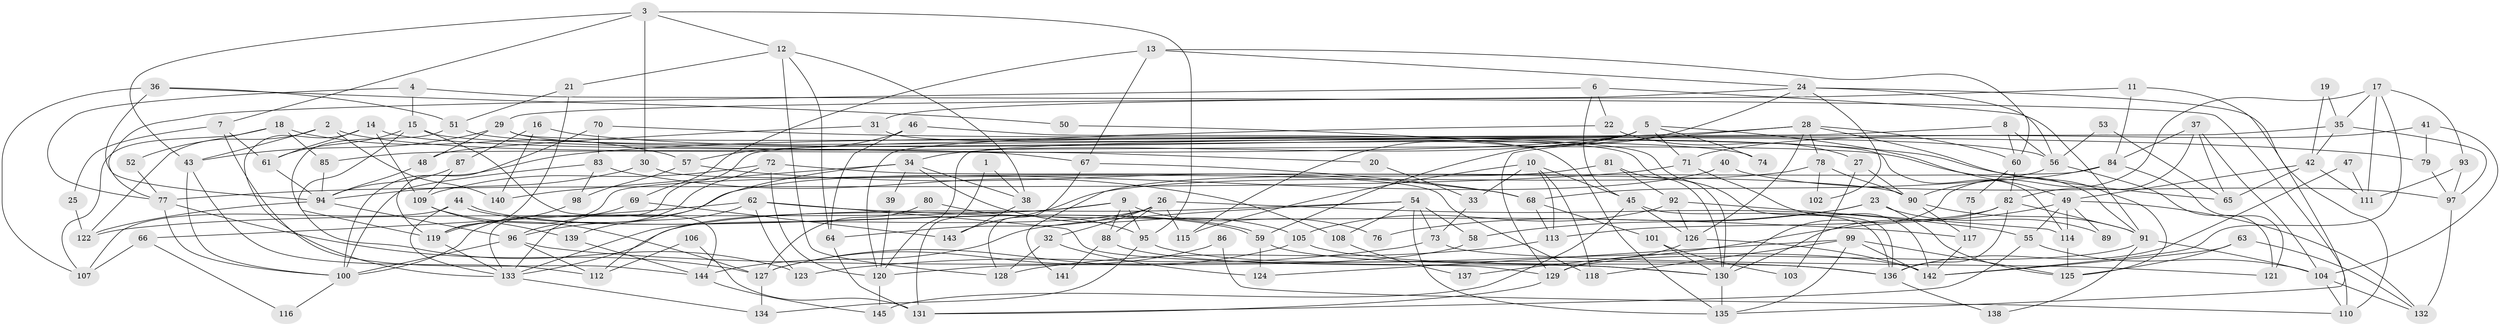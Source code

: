 // Generated by graph-tools (version 1.1) at 2025/11/02/27/25 16:11:20]
// undirected, 145 vertices, 290 edges
graph export_dot {
graph [start="1"]
  node [color=gray90,style=filled];
  1;
  2;
  3;
  4;
  5;
  6;
  7;
  8;
  9;
  10;
  11;
  12;
  13;
  14;
  15;
  16;
  17;
  18;
  19;
  20;
  21;
  22;
  23;
  24;
  25;
  26;
  27;
  28;
  29;
  30;
  31;
  32;
  33;
  34;
  35;
  36;
  37;
  38;
  39;
  40;
  41;
  42;
  43;
  44;
  45;
  46;
  47;
  48;
  49;
  50;
  51;
  52;
  53;
  54;
  55;
  56;
  57;
  58;
  59;
  60;
  61;
  62;
  63;
  64;
  65;
  66;
  67;
  68;
  69;
  70;
  71;
  72;
  73;
  74;
  75;
  76;
  77;
  78;
  79;
  80;
  81;
  82;
  83;
  84;
  85;
  86;
  87;
  88;
  89;
  90;
  91;
  92;
  93;
  94;
  95;
  96;
  97;
  98;
  99;
  100;
  101;
  102;
  103;
  104;
  105;
  106;
  107;
  108;
  109;
  110;
  111;
  112;
  113;
  114;
  115;
  116;
  117;
  118;
  119;
  120;
  121;
  122;
  123;
  124;
  125;
  126;
  127;
  128;
  129;
  130;
  131;
  132;
  133;
  134;
  135;
  136;
  137;
  138;
  139;
  140;
  141;
  142;
  143;
  144;
  145;
  1 -- 131;
  1 -- 38;
  2 -- 43;
  2 -- 67;
  2 -- 122;
  2 -- 140;
  3 -- 7;
  3 -- 43;
  3 -- 12;
  3 -- 30;
  3 -- 95;
  4 -- 110;
  4 -- 77;
  4 -- 15;
  5 -- 34;
  5 -- 115;
  5 -- 49;
  5 -- 71;
  5 -- 74;
  5 -- 85;
  6 -- 77;
  6 -- 45;
  6 -- 22;
  6 -- 91;
  7 -- 144;
  7 -- 61;
  7 -- 25;
  8 -- 133;
  8 -- 56;
  8 -- 60;
  9 -- 95;
  9 -- 88;
  9 -- 76;
  9 -- 112;
  9 -- 122;
  10 -- 113;
  10 -- 118;
  10 -- 33;
  10 -- 45;
  10 -- 115;
  11 -- 84;
  11 -- 135;
  11 -- 29;
  12 -- 64;
  12 -- 21;
  12 -- 38;
  12 -- 128;
  13 -- 60;
  13 -- 69;
  13 -- 24;
  13 -- 67;
  14 -- 109;
  14 -- 91;
  14 -- 61;
  14 -- 133;
  15 -- 61;
  15 -- 20;
  15 -- 119;
  15 -- 144;
  16 -- 87;
  16 -- 65;
  16 -- 140;
  17 -- 111;
  17 -- 130;
  17 -- 35;
  17 -- 93;
  17 -- 142;
  18 -- 107;
  18 -- 85;
  18 -- 52;
  18 -- 57;
  19 -- 42;
  19 -- 35;
  20 -- 33;
  21 -- 119;
  21 -- 51;
  22 -- 120;
  22 -- 27;
  23 -- 58;
  23 -- 125;
  23 -- 76;
  23 -- 89;
  24 -- 59;
  24 -- 31;
  24 -- 56;
  24 -- 102;
  24 -- 110;
  25 -- 122;
  26 -- 32;
  26 -- 64;
  26 -- 55;
  26 -- 88;
  26 -- 115;
  26 -- 133;
  27 -- 90;
  27 -- 103;
  28 -- 60;
  28 -- 129;
  28 -- 78;
  28 -- 100;
  28 -- 125;
  28 -- 126;
  29 -- 114;
  29 -- 43;
  29 -- 48;
  29 -- 74;
  30 -- 94;
  30 -- 118;
  31 -- 48;
  31 -- 130;
  32 -- 128;
  32 -- 124;
  33 -- 73;
  34 -- 140;
  34 -- 133;
  34 -- 38;
  34 -- 39;
  34 -- 105;
  35 -- 97;
  35 -- 42;
  35 -- 120;
  36 -- 51;
  36 -- 94;
  36 -- 50;
  36 -- 107;
  37 -- 82;
  37 -- 104;
  37 -- 65;
  37 -- 84;
  38 -- 143;
  39 -- 120;
  40 -- 97;
  40 -- 96;
  41 -- 104;
  41 -- 71;
  41 -- 79;
  42 -- 49;
  42 -- 65;
  42 -- 111;
  43 -- 112;
  43 -- 100;
  44 -- 133;
  44 -- 59;
  44 -- 59;
  44 -- 107;
  45 -- 126;
  45 -- 136;
  45 -- 145;
  46 -- 136;
  46 -- 57;
  46 -- 64;
  47 -- 136;
  47 -- 111;
  48 -- 94;
  49 -- 114;
  49 -- 55;
  49 -- 89;
  49 -- 132;
  49 -- 137;
  50 -- 135;
  51 -- 123;
  51 -- 56;
  52 -- 77;
  53 -- 65;
  53 -- 56;
  54 -- 135;
  54 -- 133;
  54 -- 58;
  54 -- 73;
  54 -- 108;
  54 -- 144;
  55 -- 104;
  55 -- 131;
  56 -- 68;
  56 -- 121;
  57 -- 68;
  57 -- 98;
  58 -- 120;
  59 -- 130;
  59 -- 124;
  60 -- 82;
  60 -- 75;
  61 -- 94;
  62 -- 129;
  62 -- 117;
  62 -- 66;
  62 -- 123;
  62 -- 139;
  63 -- 142;
  63 -- 132;
  63 -- 125;
  64 -- 131;
  66 -- 107;
  66 -- 116;
  67 -- 128;
  67 -- 68;
  68 -- 101;
  68 -- 113;
  69 -- 143;
  69 -- 100;
  70 -- 119;
  70 -- 83;
  70 -- 79;
  71 -- 77;
  71 -- 142;
  72 -- 120;
  72 -- 96;
  72 -- 90;
  72 -- 109;
  73 -- 121;
  73 -- 123;
  75 -- 117;
  77 -- 127;
  77 -- 100;
  78 -- 90;
  78 -- 102;
  78 -- 143;
  79 -- 97;
  80 -- 127;
  80 -- 95;
  81 -- 92;
  81 -- 130;
  81 -- 141;
  82 -- 91;
  82 -- 136;
  82 -- 113;
  82 -- 130;
  83 -- 98;
  83 -- 100;
  83 -- 108;
  84 -- 119;
  84 -- 90;
  84 -- 121;
  85 -- 94;
  86 -- 127;
  86 -- 110;
  87 -- 94;
  87 -- 109;
  88 -- 130;
  88 -- 141;
  90 -- 91;
  90 -- 117;
  91 -- 104;
  91 -- 129;
  91 -- 138;
  92 -- 105;
  92 -- 126;
  92 -- 114;
  93 -- 97;
  93 -- 111;
  94 -- 96;
  94 -- 122;
  95 -- 142;
  95 -- 134;
  96 -- 100;
  96 -- 136;
  96 -- 112;
  97 -- 132;
  98 -- 119;
  99 -- 142;
  99 -- 125;
  99 -- 118;
  99 -- 124;
  99 -- 135;
  100 -- 116;
  101 -- 130;
  101 -- 103;
  104 -- 110;
  104 -- 132;
  105 -- 127;
  105 -- 136;
  106 -- 112;
  106 -- 131;
  108 -- 137;
  109 -- 139;
  109 -- 127;
  113 -- 128;
  114 -- 125;
  117 -- 142;
  119 -- 133;
  120 -- 145;
  126 -- 142;
  126 -- 129;
  127 -- 134;
  129 -- 131;
  130 -- 135;
  133 -- 134;
  136 -- 138;
  139 -- 144;
  144 -- 145;
}
